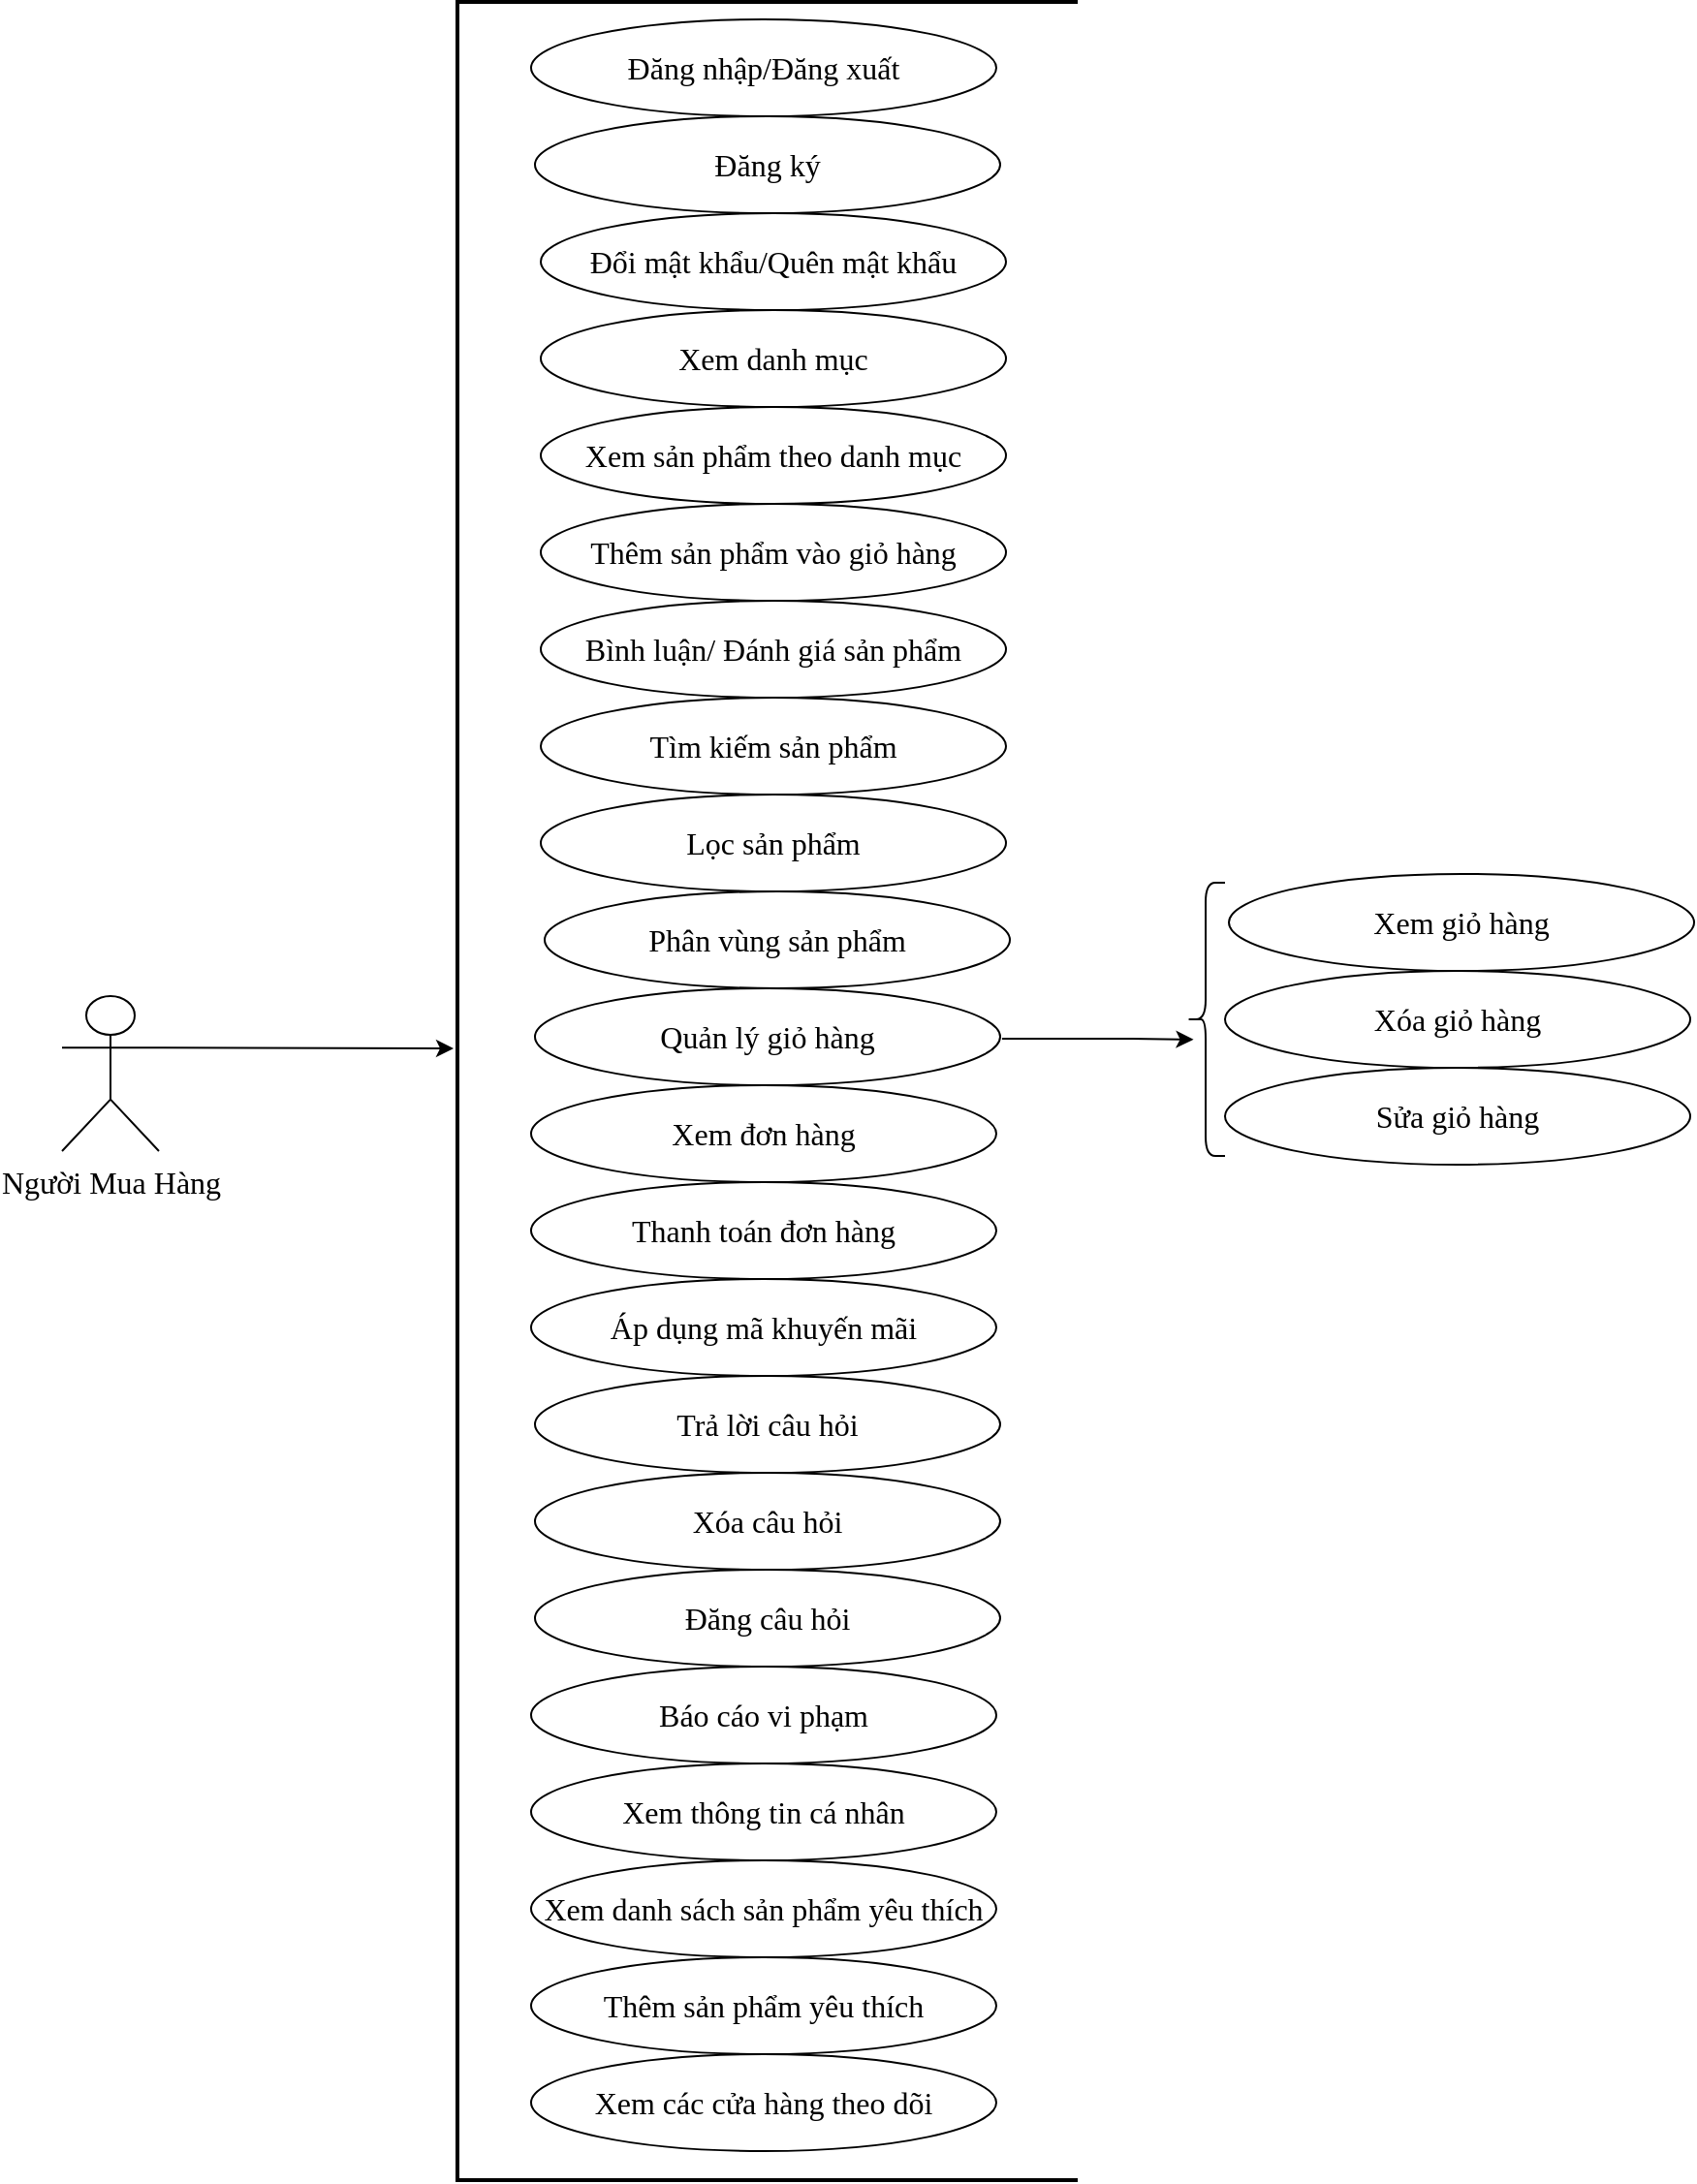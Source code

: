 <mxfile version="15.5.0" type="github">
  <diagram id="2YDtvbEqmmr2WRJqGNYT" name="Page-1">
    <mxGraphModel dx="2382" dy="1617" grid="0" gridSize="10" guides="1" tooltips="1" connect="1" arrows="1" fold="1" page="0" pageScale="1" pageWidth="850" pageHeight="1100" math="0" shadow="0">
      <root>
        <mxCell id="0" />
        <mxCell id="1" parent="0" />
        <mxCell id="eWI_-dGI4IAz-TgmicA4-3" value="" style="edgeStyle=orthogonalEdgeStyle;rounded=0;orthogonalLoop=1;jettySize=auto;html=1;exitX=1;exitY=0.333;exitDx=0;exitDy=0;exitPerimeter=0;" parent="1" source="eWI_-dGI4IAz-TgmicA4-1" edge="1">
          <mxGeometry relative="1" as="geometry">
            <mxPoint x="240" y="531" as="targetPoint" />
            <Array as="points">
              <mxPoint x="90" y="531" />
            </Array>
          </mxGeometry>
        </mxCell>
        <mxCell id="eWI_-dGI4IAz-TgmicA4-1" value="Người Mua Hàng" style="shape=umlActor;verticalLabelPosition=bottom;verticalAlign=top;html=1;outlineConnect=0;fontFamily=Times New Roman;fontSize=16;" parent="1" vertex="1">
          <mxGeometry x="38" y="504" width="50" height="80" as="geometry" />
        </mxCell>
        <mxCell id="PcODpLZxbd4ZzeYcedHc-3" value="" style="edgeStyle=orthogonalEdgeStyle;rounded=0;orthogonalLoop=1;jettySize=auto;html=1;exitX=0.878;exitY=0.476;exitDx=0;exitDy=0;exitPerimeter=0;entryX=0.188;entryY=0.574;entryDx=0;entryDy=0;entryPerimeter=0;" edge="1" parent="1" source="eWI_-dGI4IAz-TgmicA4-5" target="PcODpLZxbd4ZzeYcedHc-4">
          <mxGeometry relative="1" as="geometry">
            <mxPoint x="609" y="524" as="targetPoint" />
          </mxGeometry>
        </mxCell>
        <mxCell id="eWI_-dGI4IAz-TgmicA4-5" value="" style="strokeWidth=2;html=1;shape=mxgraph.flowchart.annotation_1;align=left;pointerEvents=1;fontFamily=Times New Roman;fontSize=16;" parent="1" vertex="1">
          <mxGeometry x="242" y="-9" width="320" height="1124" as="geometry" />
        </mxCell>
        <mxCell id="eWI_-dGI4IAz-TgmicA4-8" value="Đăng nhập/Đăng xuất" style="ellipse;whiteSpace=wrap;html=1;fontFamily=Times New Roman;fontSize=16;" parent="1" vertex="1">
          <mxGeometry x="280" width="240" height="50" as="geometry" />
        </mxCell>
        <mxCell id="eWI_-dGI4IAz-TgmicA4-9" value="Đổi mật khẩu/Quên mật khẩu" style="ellipse;whiteSpace=wrap;html=1;fontFamily=Times New Roman;fontSize=16;" parent="1" vertex="1">
          <mxGeometry x="285" y="100" width="240" height="50" as="geometry" />
        </mxCell>
        <mxCell id="eWI_-dGI4IAz-TgmicA4-10" value="Xem sản phẩm theo danh mục" style="ellipse;whiteSpace=wrap;html=1;fontFamily=Times New Roman;fontSize=16;" parent="1" vertex="1">
          <mxGeometry x="285" y="200" width="240" height="50" as="geometry" />
        </mxCell>
        <mxCell id="eWI_-dGI4IAz-TgmicA4-11" value="Xem danh mục" style="ellipse;whiteSpace=wrap;html=1;fontFamily=Times New Roman;fontSize=16;" parent="1" vertex="1">
          <mxGeometry x="285" y="150" width="240" height="50" as="geometry" />
        </mxCell>
        <mxCell id="eWI_-dGI4IAz-TgmicA4-12" value="Thêm sản phẩm vào giỏ hàng" style="ellipse;whiteSpace=wrap;html=1;fontFamily=Times New Roman;fontSize=16;" parent="1" vertex="1">
          <mxGeometry x="285" y="250" width="240" height="50" as="geometry" />
        </mxCell>
        <mxCell id="eWI_-dGI4IAz-TgmicA4-14" value="Bình luận/ Đánh giá sản phẩm" style="ellipse;whiteSpace=wrap;html=1;fontFamily=Times New Roman;fontSize=16;" parent="1" vertex="1">
          <mxGeometry x="285" y="300" width="240" height="50" as="geometry" />
        </mxCell>
        <mxCell id="eWI_-dGI4IAz-TgmicA4-15" value="Tìm kiếm sản phẩm" style="ellipse;whiteSpace=wrap;html=1;fontFamily=Times New Roman;fontSize=16;" parent="1" vertex="1">
          <mxGeometry x="285" y="350" width="240" height="50" as="geometry" />
        </mxCell>
        <mxCell id="eWI_-dGI4IAz-TgmicA4-16" value="Lọc sản phẩm" style="ellipse;whiteSpace=wrap;html=1;fontFamily=Times New Roman;fontSize=16;" parent="1" vertex="1">
          <mxGeometry x="285" y="400" width="240" height="50" as="geometry" />
        </mxCell>
        <mxCell id="eWI_-dGI4IAz-TgmicA4-18" value="Phân vùng sản phẩm" style="ellipse;whiteSpace=wrap;html=1;fontFamily=Times New Roman;fontSize=16;" parent="1" vertex="1">
          <mxGeometry x="287" y="450" width="240" height="50" as="geometry" />
        </mxCell>
        <mxCell id="eWI_-dGI4IAz-TgmicA4-21" value="Xem giỏ hàng" style="ellipse;whiteSpace=wrap;html=1;fontFamily=Times New Roman;fontSize=16;" parent="1" vertex="1">
          <mxGeometry x="640" y="441" width="240" height="50" as="geometry" />
        </mxCell>
        <mxCell id="eWI_-dGI4IAz-TgmicA4-22" value="Xóa giỏ hàng" style="ellipse;whiteSpace=wrap;html=1;fontFamily=Times New Roman;fontSize=16;" parent="1" vertex="1">
          <mxGeometry x="638" y="491" width="240" height="50" as="geometry" />
        </mxCell>
        <mxCell id="eWI_-dGI4IAz-TgmicA4-23" value="Xem đơn hàng" style="ellipse;whiteSpace=wrap;html=1;fontFamily=Times New Roman;fontSize=16;" parent="1" vertex="1">
          <mxGeometry x="280" y="550" width="240" height="50" as="geometry" />
        </mxCell>
        <mxCell id="eWI_-dGI4IAz-TgmicA4-24" value="Thanh toán đơn hàng" style="ellipse;whiteSpace=wrap;html=1;fontFamily=Times New Roman;fontSize=16;" parent="1" vertex="1">
          <mxGeometry x="280" y="600" width="240" height="50" as="geometry" />
        </mxCell>
        <mxCell id="eWI_-dGI4IAz-TgmicA4-25" value="Áp dụng mã khuyến mãi" style="ellipse;whiteSpace=wrap;html=1;fontFamily=Times New Roman;fontSize=16;" parent="1" vertex="1">
          <mxGeometry x="280" y="650" width="240" height="50" as="geometry" />
        </mxCell>
        <mxCell id="eWI_-dGI4IAz-TgmicA4-29" value="Báo cáo vi phạm" style="ellipse;whiteSpace=wrap;html=1;fontFamily=Times New Roman;fontSize=16;" parent="1" vertex="1">
          <mxGeometry x="280" y="850" width="240" height="50" as="geometry" />
        </mxCell>
        <mxCell id="eWI_-dGI4IAz-TgmicA4-30" value="Xem thông tin cá nhân" style="ellipse;whiteSpace=wrap;html=1;fontFamily=Times New Roman;fontSize=16;" parent="1" vertex="1">
          <mxGeometry x="280" y="900" width="240" height="50" as="geometry" />
        </mxCell>
        <mxCell id="eWI_-dGI4IAz-TgmicA4-31" value="Xem danh sách sản phẩm yêu thích" style="ellipse;whiteSpace=wrap;html=1;fontFamily=Times New Roman;fontSize=16;" parent="1" vertex="1">
          <mxGeometry x="280" y="950" width="240" height="50" as="geometry" />
        </mxCell>
        <mxCell id="eWI_-dGI4IAz-TgmicA4-32" value="Thêm sản phẩm yêu thích" style="ellipse;whiteSpace=wrap;html=1;fontFamily=Times New Roman;fontSize=16;" parent="1" vertex="1">
          <mxGeometry x="280" y="1000" width="240" height="50" as="geometry" />
        </mxCell>
        <mxCell id="eWI_-dGI4IAz-TgmicA4-33" value="Xem các cửa hàng theo dõi" style="ellipse;whiteSpace=wrap;html=1;fontFamily=Times New Roman;fontSize=16;" parent="1" vertex="1">
          <mxGeometry x="280" y="1050" width="240" height="50" as="geometry" />
        </mxCell>
        <mxCell id="PcODpLZxbd4ZzeYcedHc-1" value="Sửa giỏ hàng" style="ellipse;whiteSpace=wrap;html=1;fontFamily=Times New Roman;fontSize=16;" vertex="1" parent="1">
          <mxGeometry x="638" y="541" width="240" height="50" as="geometry" />
        </mxCell>
        <mxCell id="PcODpLZxbd4ZzeYcedHc-2" value="Quản lý giỏ hàng" style="ellipse;whiteSpace=wrap;html=1;fontFamily=Times New Roman;fontSize=16;" vertex="1" parent="1">
          <mxGeometry x="282" y="500" width="240" height="50" as="geometry" />
        </mxCell>
        <mxCell id="PcODpLZxbd4ZzeYcedHc-4" value="" style="shape=curlyBracket;whiteSpace=wrap;html=1;rounded=1;" vertex="1" parent="1">
          <mxGeometry x="618" y="445.5" width="20" height="141" as="geometry" />
        </mxCell>
        <mxCell id="PcODpLZxbd4ZzeYcedHc-5" value="Trả lời câu hỏi" style="ellipse;whiteSpace=wrap;html=1;fontFamily=Times New Roman;fontSize=16;" vertex="1" parent="1">
          <mxGeometry x="282" y="700" width="240" height="50" as="geometry" />
        </mxCell>
        <mxCell id="PcODpLZxbd4ZzeYcedHc-6" value="Xóa câu hỏi" style="ellipse;whiteSpace=wrap;html=1;fontFamily=Times New Roman;fontSize=16;" vertex="1" parent="1">
          <mxGeometry x="282" y="750" width="240" height="50" as="geometry" />
        </mxCell>
        <mxCell id="PcODpLZxbd4ZzeYcedHc-7" value="Đăng câu hỏi" style="ellipse;whiteSpace=wrap;html=1;fontFamily=Times New Roman;fontSize=16;" vertex="1" parent="1">
          <mxGeometry x="282" y="800" width="240" height="50" as="geometry" />
        </mxCell>
        <mxCell id="PcODpLZxbd4ZzeYcedHc-8" value="Đăng ký" style="ellipse;whiteSpace=wrap;html=1;fontFamily=Times New Roman;fontSize=16;" vertex="1" parent="1">
          <mxGeometry x="282" y="50" width="240" height="50" as="geometry" />
        </mxCell>
      </root>
    </mxGraphModel>
  </diagram>
</mxfile>
